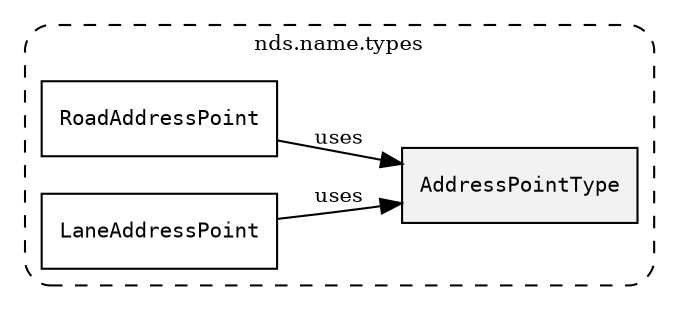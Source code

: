 /**
 * This dot file creates symbol collaboration diagram for AddressPointType.
 */
digraph ZSERIO
{
    node [shape=box, fontsize=10];
    rankdir="LR";
    fontsize=10;
    tooltip="AddressPointType collaboration diagram";

    subgraph "cluster_nds.name.types"
    {
        style="dashed, rounded";
        label="nds.name.types";
        tooltip="Package nds.name.types";
        href="../../../content/packages/nds.name.types.html#Package-nds-name-types";
        target="_parent";

        "AddressPointType" [style="filled", fillcolor="#0000000D", target="_parent", label=<<font face="monospace"><table align="center" border="0" cellspacing="0" cellpadding="0"><tr><td href="../../../content/packages/nds.name.types.html#Enum-AddressPointType" title="Enum defined in nds.name.types">AddressPointType</td></tr></table></font>>];
        "RoadAddressPoint" [target="_parent", label=<<font face="monospace"><table align="center" border="0" cellspacing="0" cellpadding="0"><tr><td href="../../../content/packages/nds.name.types.html#Structure-RoadAddressPoint" title="Structure defined in nds.name.types">RoadAddressPoint</td></tr></table></font>>];
        "LaneAddressPoint" [target="_parent", label=<<font face="monospace"><table align="center" border="0" cellspacing="0" cellpadding="0"><tr><td href="../../../content/packages/nds.name.types.html#Structure-LaneAddressPoint" title="Structure defined in nds.name.types">LaneAddressPoint</td></tr></table></font>>];
    }

    "RoadAddressPoint" -> "AddressPointType" [label="uses", fontsize=10];
    "LaneAddressPoint" -> "AddressPointType" [label="uses", fontsize=10];
}

